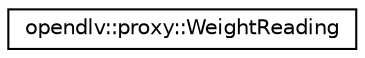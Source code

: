 digraph "Graphical Class Hierarchy"
{
 // LATEX_PDF_SIZE
  edge [fontname="Helvetica",fontsize="10",labelfontname="Helvetica",labelfontsize="10"];
  node [fontname="Helvetica",fontsize="10",shape=record];
  rankdir="LR";
  Node0 [label="opendlv::proxy::WeightReading",height=0.2,width=0.4,color="black", fillcolor="white", style="filled",URL="$classopendlv_1_1proxy_1_1WeightReading.html",tooltip=" "];
}
